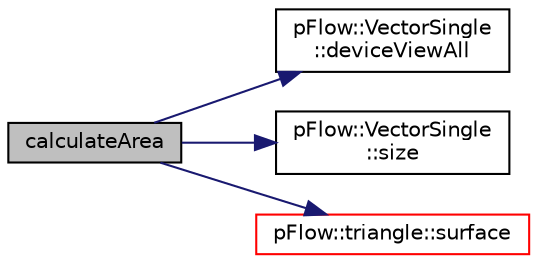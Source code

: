 digraph "calculateArea"
{
 // LATEX_PDF_SIZE
  edge [fontname="Helvetica",fontsize="10",labelfontname="Helvetica",labelfontsize="10"];
  node [fontname="Helvetica",fontsize="10",shape=record];
  rankdir="LR";
  Node1 [label="calculateArea",height=0.2,width=0.4,color="black", fillcolor="grey75", style="filled", fontcolor="black",tooltip=" "];
  Node1 -> Node2 [color="midnightblue",fontsize="10",style="solid",fontname="Helvetica"];
  Node2 [label="pFlow::VectorSingle\l::deviceViewAll",height=0.2,width=0.4,color="black", fillcolor="white", style="filled",URL="$classpFlow_1_1VectorSingle.html#a51122b76468e0c5f19ea69c5c0ca6cf4",tooltip="Device view range [0,capcity)"];
  Node1 -> Node3 [color="midnightblue",fontsize="10",style="solid",fontname="Helvetica"];
  Node3 [label="pFlow::VectorSingle\l::size",height=0.2,width=0.4,color="black", fillcolor="white", style="filled",URL="$classpFlow_1_1VectorSingle.html#a235f4855cec31187d575a459abb3eed2",tooltip="Size of the vector."];
  Node1 -> Node4 [color="midnightblue",fontsize="10",style="solid",fontname="Helvetica"];
  Node4 [label="pFlow::triangle::surface",height=0.2,width=0.4,color="red", fillcolor="white", style="filled",URL="$namespacepFlow_1_1triangle.html#a76e5558852ea08d3bd5ccdd6f8a52151",tooltip=" "];
}
